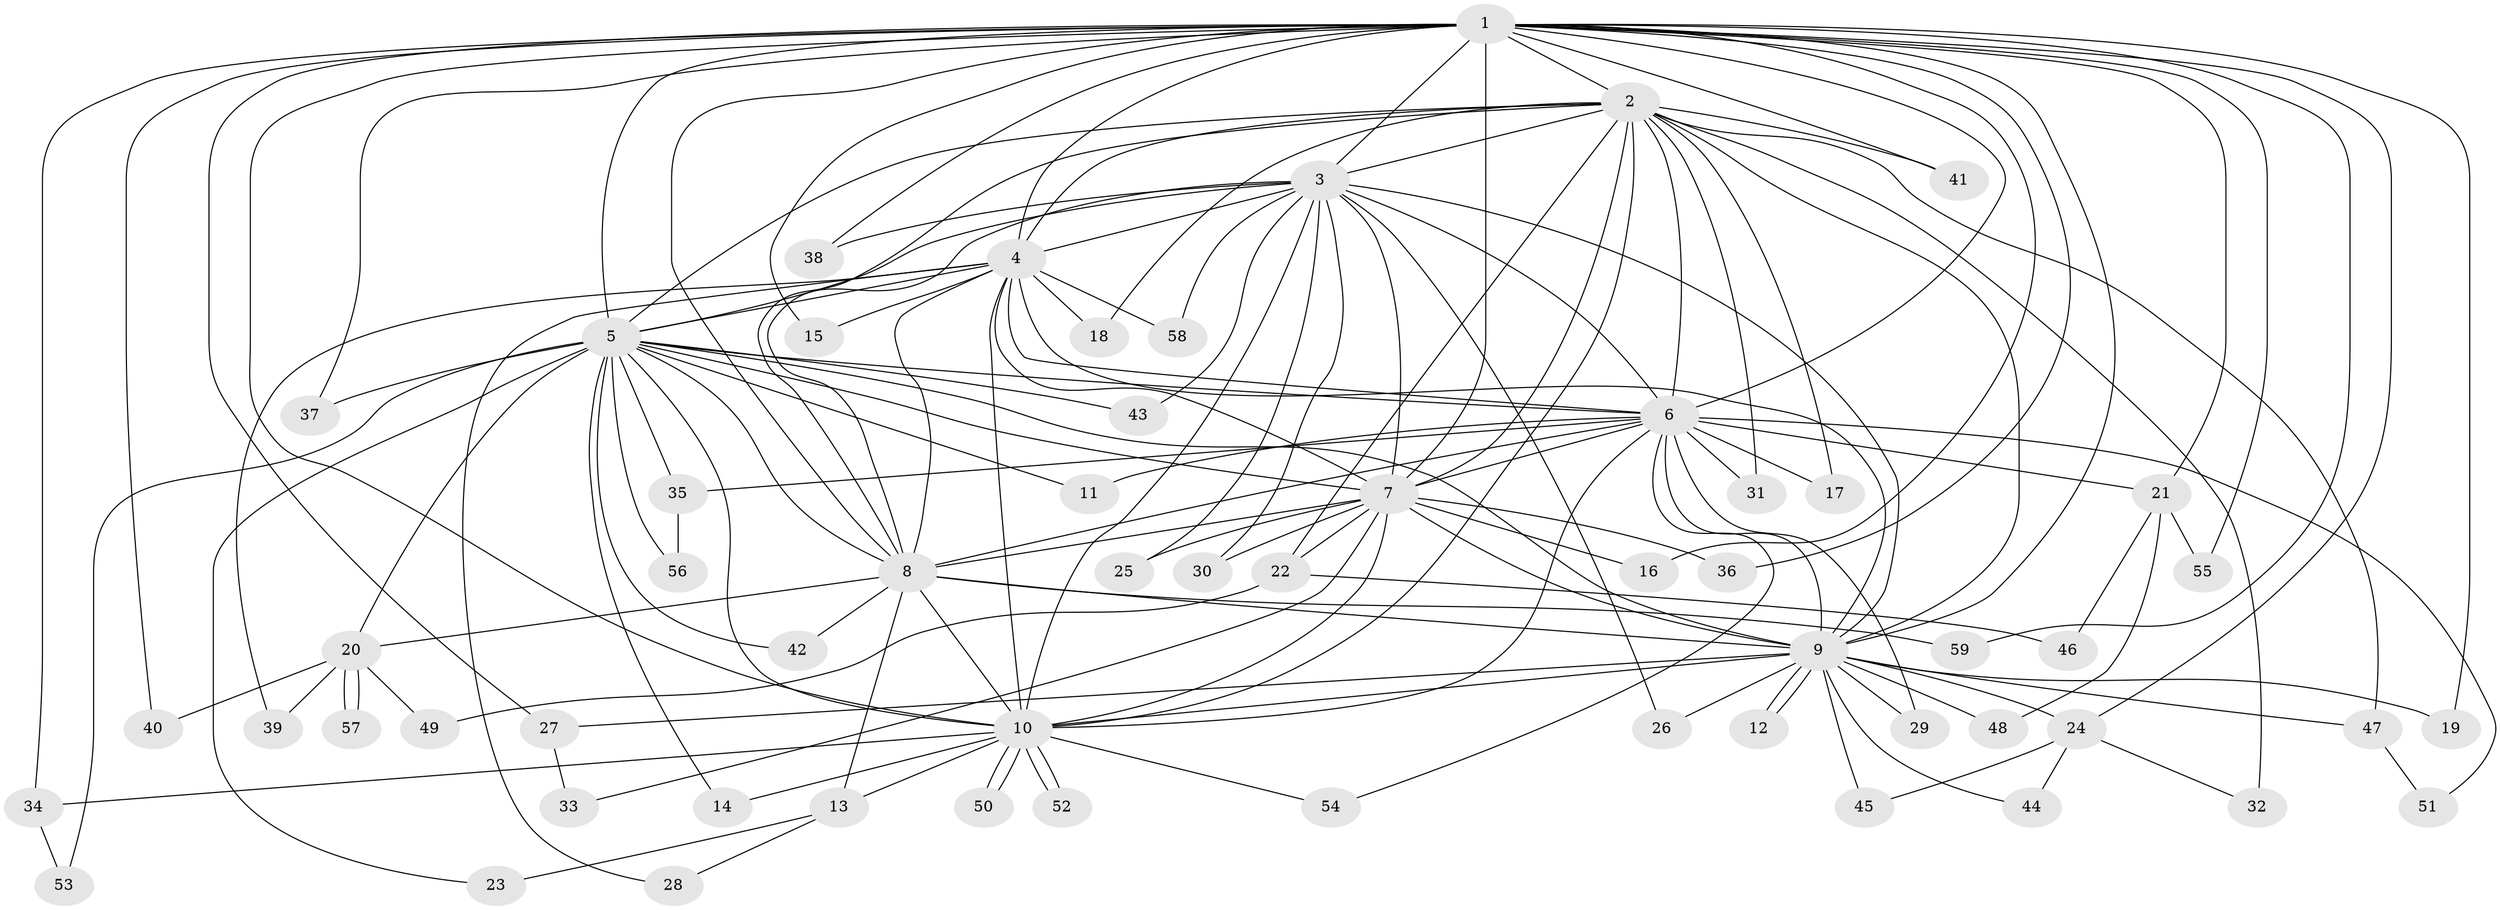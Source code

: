 // coarse degree distribution, {9: 0.10526315789473684, 10: 0.21052631578947367, 11: 0.05263157894736842, 6: 0.10526315789473684, 2: 0.10526315789473684, 4: 0.15789473684210525, 13: 0.05263157894736842, 5: 0.05263157894736842, 3: 0.10526315789473684, 1: 0.05263157894736842}
// Generated by graph-tools (version 1.1) at 2025/49/03/04/25 22:49:24]
// undirected, 59 vertices, 143 edges
graph export_dot {
  node [color=gray90,style=filled];
  1;
  2;
  3;
  4;
  5;
  6;
  7;
  8;
  9;
  10;
  11;
  12;
  13;
  14;
  15;
  16;
  17;
  18;
  19;
  20;
  21;
  22;
  23;
  24;
  25;
  26;
  27;
  28;
  29;
  30;
  31;
  32;
  33;
  34;
  35;
  36;
  37;
  38;
  39;
  40;
  41;
  42;
  43;
  44;
  45;
  46;
  47;
  48;
  49;
  50;
  51;
  52;
  53;
  54;
  55;
  56;
  57;
  58;
  59;
  1 -- 2;
  1 -- 3;
  1 -- 4;
  1 -- 5;
  1 -- 6;
  1 -- 7;
  1 -- 8;
  1 -- 9;
  1 -- 10;
  1 -- 15;
  1 -- 16;
  1 -- 19;
  1 -- 21;
  1 -- 24;
  1 -- 27;
  1 -- 34;
  1 -- 36;
  1 -- 37;
  1 -- 38;
  1 -- 40;
  1 -- 41;
  1 -- 55;
  1 -- 59;
  2 -- 3;
  2 -- 4;
  2 -- 5;
  2 -- 6;
  2 -- 7;
  2 -- 8;
  2 -- 9;
  2 -- 10;
  2 -- 17;
  2 -- 18;
  2 -- 22;
  2 -- 31;
  2 -- 32;
  2 -- 41;
  2 -- 47;
  3 -- 4;
  3 -- 5;
  3 -- 6;
  3 -- 7;
  3 -- 8;
  3 -- 9;
  3 -- 10;
  3 -- 25;
  3 -- 26;
  3 -- 30;
  3 -- 38;
  3 -- 43;
  3 -- 58;
  4 -- 5;
  4 -- 6;
  4 -- 7;
  4 -- 8;
  4 -- 9;
  4 -- 10;
  4 -- 15;
  4 -- 18;
  4 -- 28;
  4 -- 39;
  4 -- 58;
  5 -- 6;
  5 -- 7;
  5 -- 8;
  5 -- 9;
  5 -- 10;
  5 -- 11;
  5 -- 14;
  5 -- 20;
  5 -- 23;
  5 -- 35;
  5 -- 37;
  5 -- 42;
  5 -- 43;
  5 -- 53;
  5 -- 56;
  6 -- 7;
  6 -- 8;
  6 -- 9;
  6 -- 10;
  6 -- 11;
  6 -- 17;
  6 -- 21;
  6 -- 29;
  6 -- 31;
  6 -- 35;
  6 -- 51;
  6 -- 54;
  7 -- 8;
  7 -- 9;
  7 -- 10;
  7 -- 16;
  7 -- 22;
  7 -- 25;
  7 -- 30;
  7 -- 33;
  7 -- 36;
  8 -- 9;
  8 -- 10;
  8 -- 13;
  8 -- 20;
  8 -- 42;
  8 -- 59;
  9 -- 10;
  9 -- 12;
  9 -- 12;
  9 -- 19;
  9 -- 24;
  9 -- 26;
  9 -- 27;
  9 -- 29;
  9 -- 44;
  9 -- 45;
  9 -- 47;
  9 -- 48;
  10 -- 13;
  10 -- 14;
  10 -- 34;
  10 -- 50;
  10 -- 50;
  10 -- 52;
  10 -- 52;
  10 -- 54;
  13 -- 23;
  13 -- 28;
  20 -- 39;
  20 -- 40;
  20 -- 49;
  20 -- 57;
  20 -- 57;
  21 -- 46;
  21 -- 48;
  21 -- 55;
  22 -- 46;
  22 -- 49;
  24 -- 32;
  24 -- 44;
  24 -- 45;
  27 -- 33;
  34 -- 53;
  35 -- 56;
  47 -- 51;
}
